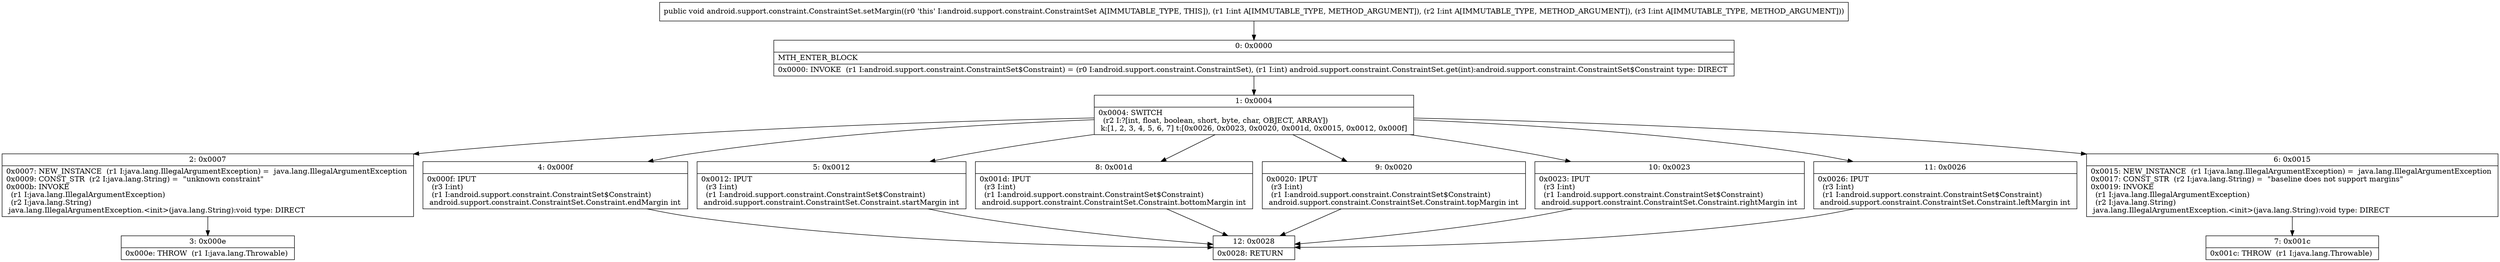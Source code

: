 digraph "CFG forandroid.support.constraint.ConstraintSet.setMargin(III)V" {
Node_0 [shape=record,label="{0\:\ 0x0000|MTH_ENTER_BLOCK\l|0x0000: INVOKE  (r1 I:android.support.constraint.ConstraintSet$Constraint) = (r0 I:android.support.constraint.ConstraintSet), (r1 I:int) android.support.constraint.ConstraintSet.get(int):android.support.constraint.ConstraintSet$Constraint type: DIRECT \l}"];
Node_1 [shape=record,label="{1\:\ 0x0004|0x0004: SWITCH  \l  (r2 I:?[int, float, boolean, short, byte, char, OBJECT, ARRAY])\l k:[1, 2, 3, 4, 5, 6, 7] t:[0x0026, 0x0023, 0x0020, 0x001d, 0x0015, 0x0012, 0x000f] \l}"];
Node_2 [shape=record,label="{2\:\ 0x0007|0x0007: NEW_INSTANCE  (r1 I:java.lang.IllegalArgumentException) =  java.lang.IllegalArgumentException \l0x0009: CONST_STR  (r2 I:java.lang.String) =  \"unknown constraint\" \l0x000b: INVOKE  \l  (r1 I:java.lang.IllegalArgumentException)\l  (r2 I:java.lang.String)\l java.lang.IllegalArgumentException.\<init\>(java.lang.String):void type: DIRECT \l}"];
Node_3 [shape=record,label="{3\:\ 0x000e|0x000e: THROW  (r1 I:java.lang.Throwable) \l}"];
Node_4 [shape=record,label="{4\:\ 0x000f|0x000f: IPUT  \l  (r3 I:int)\l  (r1 I:android.support.constraint.ConstraintSet$Constraint)\l android.support.constraint.ConstraintSet.Constraint.endMargin int \l}"];
Node_5 [shape=record,label="{5\:\ 0x0012|0x0012: IPUT  \l  (r3 I:int)\l  (r1 I:android.support.constraint.ConstraintSet$Constraint)\l android.support.constraint.ConstraintSet.Constraint.startMargin int \l}"];
Node_6 [shape=record,label="{6\:\ 0x0015|0x0015: NEW_INSTANCE  (r1 I:java.lang.IllegalArgumentException) =  java.lang.IllegalArgumentException \l0x0017: CONST_STR  (r2 I:java.lang.String) =  \"baseline does not support margins\" \l0x0019: INVOKE  \l  (r1 I:java.lang.IllegalArgumentException)\l  (r2 I:java.lang.String)\l java.lang.IllegalArgumentException.\<init\>(java.lang.String):void type: DIRECT \l}"];
Node_7 [shape=record,label="{7\:\ 0x001c|0x001c: THROW  (r1 I:java.lang.Throwable) \l}"];
Node_8 [shape=record,label="{8\:\ 0x001d|0x001d: IPUT  \l  (r3 I:int)\l  (r1 I:android.support.constraint.ConstraintSet$Constraint)\l android.support.constraint.ConstraintSet.Constraint.bottomMargin int \l}"];
Node_9 [shape=record,label="{9\:\ 0x0020|0x0020: IPUT  \l  (r3 I:int)\l  (r1 I:android.support.constraint.ConstraintSet$Constraint)\l android.support.constraint.ConstraintSet.Constraint.topMargin int \l}"];
Node_10 [shape=record,label="{10\:\ 0x0023|0x0023: IPUT  \l  (r3 I:int)\l  (r1 I:android.support.constraint.ConstraintSet$Constraint)\l android.support.constraint.ConstraintSet.Constraint.rightMargin int \l}"];
Node_11 [shape=record,label="{11\:\ 0x0026|0x0026: IPUT  \l  (r3 I:int)\l  (r1 I:android.support.constraint.ConstraintSet$Constraint)\l android.support.constraint.ConstraintSet.Constraint.leftMargin int \l}"];
Node_12 [shape=record,label="{12\:\ 0x0028|0x0028: RETURN   \l}"];
MethodNode[shape=record,label="{public void android.support.constraint.ConstraintSet.setMargin((r0 'this' I:android.support.constraint.ConstraintSet A[IMMUTABLE_TYPE, THIS]), (r1 I:int A[IMMUTABLE_TYPE, METHOD_ARGUMENT]), (r2 I:int A[IMMUTABLE_TYPE, METHOD_ARGUMENT]), (r3 I:int A[IMMUTABLE_TYPE, METHOD_ARGUMENT])) }"];
MethodNode -> Node_0;
Node_0 -> Node_1;
Node_1 -> Node_2;
Node_1 -> Node_4;
Node_1 -> Node_5;
Node_1 -> Node_6;
Node_1 -> Node_8;
Node_1 -> Node_9;
Node_1 -> Node_10;
Node_1 -> Node_11;
Node_2 -> Node_3;
Node_4 -> Node_12;
Node_5 -> Node_12;
Node_6 -> Node_7;
Node_8 -> Node_12;
Node_9 -> Node_12;
Node_10 -> Node_12;
Node_11 -> Node_12;
}


